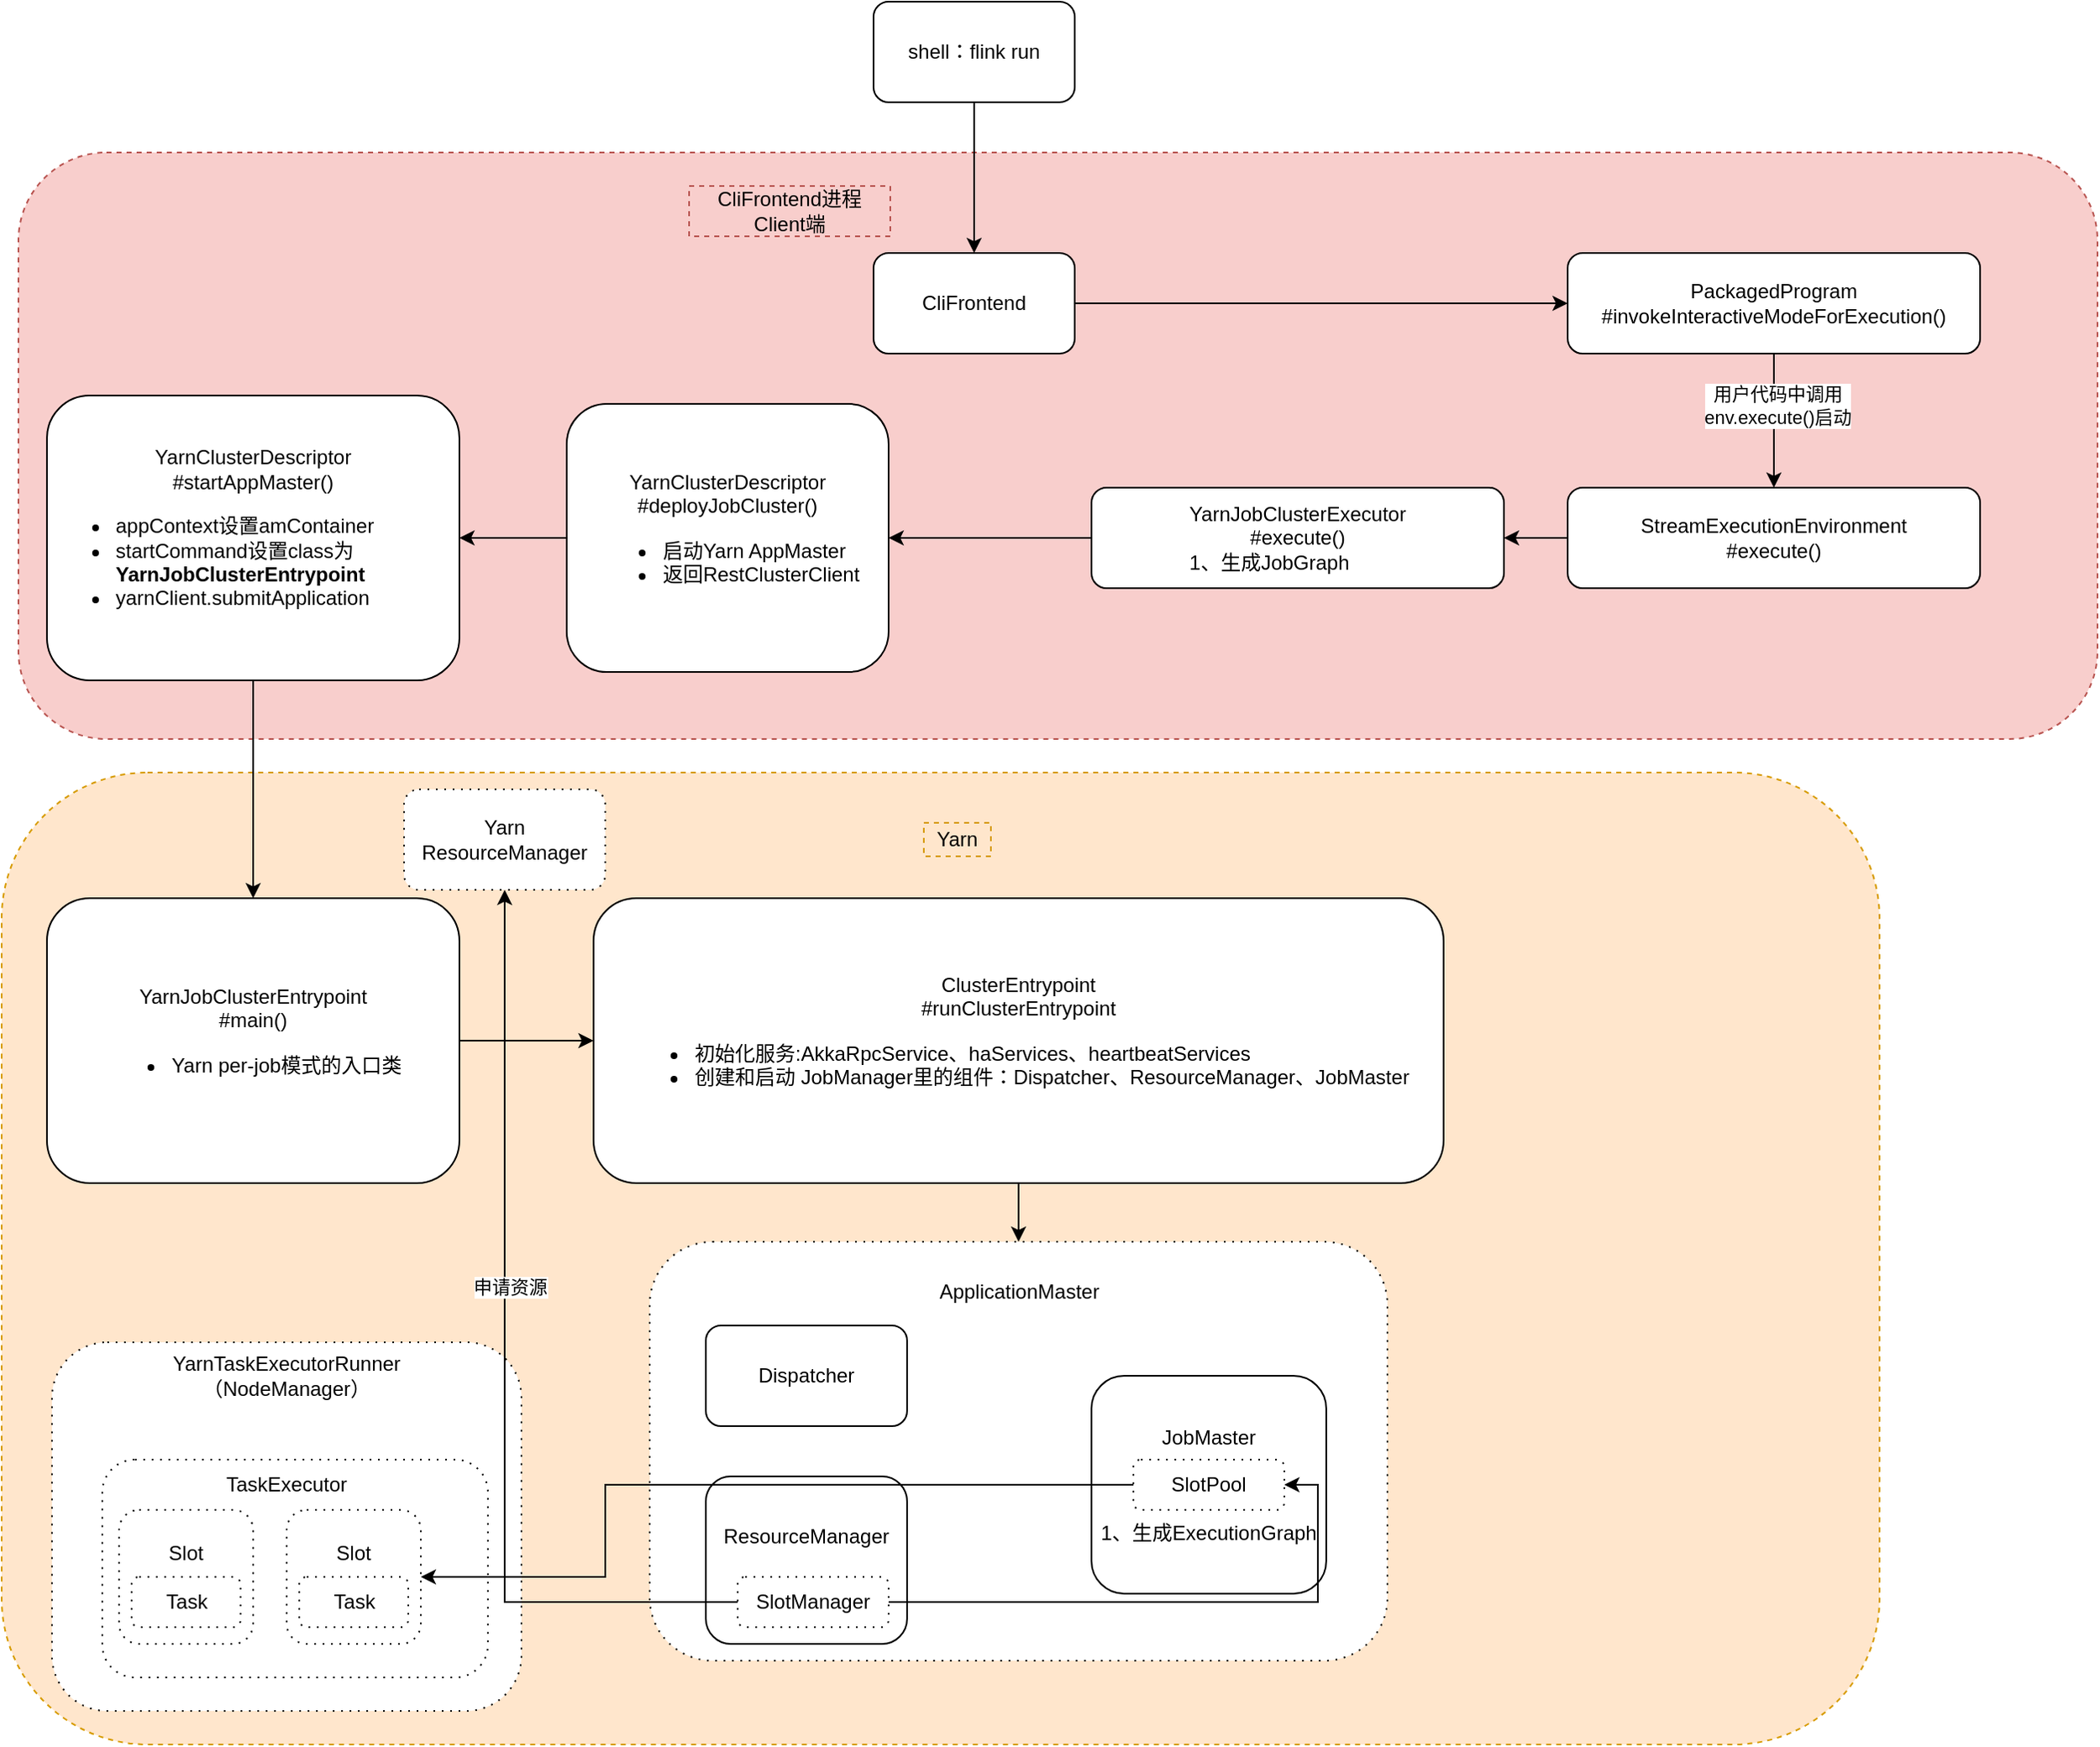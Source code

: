 <mxfile version="13.9.9" type="device"><diagram id="GYaTN1nSRISPJZuM1Gkw" name="第 1 页"><mxGraphModel dx="1851" dy="592" grid="1" gridSize="10" guides="1" tooltips="1" connect="1" arrows="1" fold="1" page="1" pageScale="1" pageWidth="827" pageHeight="1169" math="0" shadow="0"><root><mxCell id="0"/><mxCell id="1" parent="0"/><mxCell id="tH4QWkxIS2ExQ86AvYCp-3" value="" style="rounded=1;whiteSpace=wrap;html=1;dashed=1;fillColor=#ffe6cc;strokeColor=#d79b00;" vertex="1" parent="1"><mxGeometry x="-440" y="510" width="1120" height="580" as="geometry"/></mxCell><mxCell id="tH4QWkxIS2ExQ86AvYCp-1" value="" style="rounded=1;whiteSpace=wrap;html=1;dashed=1;fillColor=#f8cecc;strokeColor=#b85450;" vertex="1" parent="1"><mxGeometry x="-430" y="140" width="1240" height="350" as="geometry"/></mxCell><mxCell id="3EbJK1v0618LVgEYujZU-3" style="edgeStyle=orthogonalEdgeStyle;rounded=0;orthogonalLoop=1;jettySize=auto;html=1;entryX=0.5;entryY=0;entryDx=0;entryDy=0;" parent="1" source="3EbJK1v0618LVgEYujZU-1" target="3EbJK1v0618LVgEYujZU-2" edge="1"><mxGeometry relative="1" as="geometry"/></mxCell><mxCell id="3EbJK1v0618LVgEYujZU-1" value="shell：flink run" style="rounded=1;whiteSpace=wrap;html=1;" parent="1" vertex="1"><mxGeometry x="80" y="50" width="120" height="60" as="geometry"/></mxCell><mxCell id="3EbJK1v0618LVgEYujZU-5" value="" style="edgeStyle=orthogonalEdgeStyle;rounded=0;orthogonalLoop=1;jettySize=auto;html=1;" parent="1" source="3EbJK1v0618LVgEYujZU-2" target="3EbJK1v0618LVgEYujZU-4" edge="1"><mxGeometry relative="1" as="geometry"/></mxCell><mxCell id="3EbJK1v0618LVgEYujZU-2" value="CliFrontend" style="rounded=1;whiteSpace=wrap;html=1;" parent="1" vertex="1"><mxGeometry x="80" y="200" width="120" height="60" as="geometry"/></mxCell><mxCell id="3EbJK1v0618LVgEYujZU-7" value="" style="edgeStyle=orthogonalEdgeStyle;rounded=0;orthogonalLoop=1;jettySize=auto;html=1;" parent="1" source="3EbJK1v0618LVgEYujZU-4" target="3EbJK1v0618LVgEYujZU-6" edge="1"><mxGeometry relative="1" as="geometry"/></mxCell><mxCell id="3EbJK1v0618LVgEYujZU-8" value="用户代码中调用&lt;br&gt;env.execute()启动" style="edgeLabel;html=1;align=center;verticalAlign=middle;resizable=0;points=[];" parent="3EbJK1v0618LVgEYujZU-7" vertex="1" connectable="0"><mxGeometry x="-0.235" y="2" relative="1" as="geometry"><mxPoint as="offset"/></mxGeometry></mxCell><mxCell id="3EbJK1v0618LVgEYujZU-4" value="PackagedProgram&lt;br&gt;#invokeInteractiveModeForExecution()" style="rounded=1;whiteSpace=wrap;html=1;" parent="1" vertex="1"><mxGeometry x="494" y="200" width="246" height="60" as="geometry"/></mxCell><mxCell id="3EbJK1v0618LVgEYujZU-10" value="" style="edgeStyle=orthogonalEdgeStyle;rounded=0;orthogonalLoop=1;jettySize=auto;html=1;" parent="1" source="3EbJK1v0618LVgEYujZU-6" target="3EbJK1v0618LVgEYujZU-9" edge="1"><mxGeometry relative="1" as="geometry"/></mxCell><mxCell id="3EbJK1v0618LVgEYujZU-6" value="StreamExecutionEnvironment&lt;br&gt;#execute()" style="rounded=1;whiteSpace=wrap;html=1;" parent="1" vertex="1"><mxGeometry x="494" y="340" width="246" height="60" as="geometry"/></mxCell><mxCell id="3EbJK1v0618LVgEYujZU-12" value="" style="edgeStyle=orthogonalEdgeStyle;rounded=0;orthogonalLoop=1;jettySize=auto;html=1;" parent="1" source="3EbJK1v0618LVgEYujZU-9" target="3EbJK1v0618LVgEYujZU-11" edge="1"><mxGeometry relative="1" as="geometry"/></mxCell><mxCell id="3EbJK1v0618LVgEYujZU-9" value="YarnJobClusterExecutor&lt;br&gt;#execute()&lt;br&gt;&lt;div style=&quot;text-align: left&quot;&gt;1、生成JobGraph&lt;/div&gt;" style="rounded=1;whiteSpace=wrap;html=1;" parent="1" vertex="1"><mxGeometry x="210" y="340" width="246" height="60" as="geometry"/></mxCell><mxCell id="3EbJK1v0618LVgEYujZU-14" value="" style="edgeStyle=orthogonalEdgeStyle;rounded=0;orthogonalLoop=1;jettySize=auto;html=1;" parent="1" source="3EbJK1v0618LVgEYujZU-11" target="3EbJK1v0618LVgEYujZU-13" edge="1"><mxGeometry relative="1" as="geometry"/></mxCell><mxCell id="3EbJK1v0618LVgEYujZU-11" value="YarnClusterDescriptor&lt;br&gt;#deployJobCluster()&lt;br&gt;&lt;div style=&quot;text-align: left&quot;&gt;&lt;ul&gt;&lt;li style=&quot;text-align: left&quot;&gt;启动Yarn AppMaster&lt;/li&gt;&lt;li style=&quot;text-align: left&quot;&gt;返回RestClusterClient&lt;/li&gt;&lt;/ul&gt;&lt;/div&gt;" style="rounded=1;whiteSpace=wrap;html=1;align=center;" parent="1" vertex="1"><mxGeometry x="-103" y="290" width="192" height="160" as="geometry"/></mxCell><mxCell id="3EbJK1v0618LVgEYujZU-16" value="" style="edgeStyle=orthogonalEdgeStyle;rounded=0;orthogonalLoop=1;jettySize=auto;html=1;" parent="1" source="3EbJK1v0618LVgEYujZU-13" target="3EbJK1v0618LVgEYujZU-15" edge="1"><mxGeometry relative="1" as="geometry"/></mxCell><mxCell id="3EbJK1v0618LVgEYujZU-13" value="YarnClusterDescriptor&lt;br&gt;#startAppMaster()&lt;br&gt;&lt;div style=&quot;text-align: left&quot;&gt;&lt;ul&gt;&lt;li&gt;appContext设置amContainer&lt;br&gt;&lt;/li&gt;&lt;li&gt;startCommand设置class为&lt;b&gt;YarnJobClusterEntrypoint&lt;/b&gt;&lt;/li&gt;&lt;li&gt;yarnClient.submitApplication&lt;br&gt;&lt;/li&gt;&lt;/ul&gt;&lt;/div&gt;" style="rounded=1;whiteSpace=wrap;html=1;" parent="1" vertex="1"><mxGeometry x="-413" y="285" width="246" height="170" as="geometry"/></mxCell><mxCell id="3EbJK1v0618LVgEYujZU-18" value="" style="edgeStyle=orthogonalEdgeStyle;rounded=0;orthogonalLoop=1;jettySize=auto;html=1;" parent="1" source="3EbJK1v0618LVgEYujZU-15" target="3EbJK1v0618LVgEYujZU-17" edge="1"><mxGeometry relative="1" as="geometry"/></mxCell><mxCell id="3EbJK1v0618LVgEYujZU-15" value="YarnJobClusterEntrypoint&lt;br&gt;#main()&lt;br&gt;&lt;div style=&quot;text-align: left&quot;&gt;&lt;ul&gt;&lt;li&gt;Yarn per-job模式的入口类&lt;br&gt;&lt;/li&gt;&lt;/ul&gt;&lt;/div&gt;" style="rounded=1;whiteSpace=wrap;html=1;" parent="1" vertex="1"><mxGeometry x="-413" y="585" width="246" height="170" as="geometry"/></mxCell><mxCell id="tH4QWkxIS2ExQ86AvYCp-7" style="edgeStyle=orthogonalEdgeStyle;rounded=0;orthogonalLoop=1;jettySize=auto;html=1;" edge="1" parent="1" source="3EbJK1v0618LVgEYujZU-17" target="tH4QWkxIS2ExQ86AvYCp-5"><mxGeometry relative="1" as="geometry"/></mxCell><mxCell id="3EbJK1v0618LVgEYujZU-17" value="ClusterEntrypoint&lt;br&gt;#runClusterEntrypoint&lt;br&gt;&lt;div style=&quot;text-align: left&quot;&gt;&lt;ul&gt;&lt;li&gt;初始化服务:AkkaRpcService、haServices、heartbeatServices&lt;br&gt;&lt;/li&gt;&lt;li&gt;创建和启动 JobManager里的组件：Dispatcher、ResourceManager、JobMaster&lt;br&gt;&lt;/li&gt;&lt;/ul&gt;&lt;/div&gt;" style="rounded=1;whiteSpace=wrap;html=1;align=center;" parent="1" vertex="1"><mxGeometry x="-87" y="585" width="507" height="170" as="geometry"/></mxCell><mxCell id="tH4QWkxIS2ExQ86AvYCp-2" value="CliFrontend进程&lt;br&gt;Client端" style="text;html=1;strokeColor=#b85450;fillColor=#f8cecc;align=center;verticalAlign=middle;whiteSpace=wrap;rounded=0;dashed=1;" vertex="1" parent="1"><mxGeometry x="-30" y="160" width="120" height="30" as="geometry"/></mxCell><mxCell id="tH4QWkxIS2ExQ86AvYCp-4" value="Yarn" style="text;html=1;strokeColor=#d79b00;fillColor=#ffe6cc;align=center;verticalAlign=middle;whiteSpace=wrap;rounded=0;dashed=1;" vertex="1" parent="1"><mxGeometry x="110" y="540" width="40" height="20" as="geometry"/></mxCell><mxCell id="tH4QWkxIS2ExQ86AvYCp-5" value="" style="rounded=1;whiteSpace=wrap;html=1;dashed=1;dashPattern=1 4;" vertex="1" parent="1"><mxGeometry x="-53.5" y="790" width="440" height="250" as="geometry"/></mxCell><mxCell id="tH4QWkxIS2ExQ86AvYCp-8" value="ApplicationMaster" style="text;html=1;strokeColor=none;fillColor=none;align=center;verticalAlign=middle;whiteSpace=wrap;rounded=0;" vertex="1" parent="1"><mxGeometry x="146.5" y="810" width="40" height="20" as="geometry"/></mxCell><mxCell id="tH4QWkxIS2ExQ86AvYCp-9" value="Dispatcher" style="rounded=1;whiteSpace=wrap;html=1;" vertex="1" parent="1"><mxGeometry x="-20" y="840" width="120" height="60" as="geometry"/></mxCell><mxCell id="tH4QWkxIS2ExQ86AvYCp-10" value="ResourceManager&lt;br&gt;&lt;br&gt;&lt;br&gt;" style="rounded=1;whiteSpace=wrap;html=1;" vertex="1" parent="1"><mxGeometry x="-20" y="930" width="120" height="100" as="geometry"/></mxCell><mxCell id="tH4QWkxIS2ExQ86AvYCp-11" value="Yarn ResourceManager" style="rounded=1;whiteSpace=wrap;html=1;dashed=1;dashPattern=1 4;" vertex="1" parent="1"><mxGeometry x="-200" y="520" width="120" height="60" as="geometry"/></mxCell><mxCell id="tH4QWkxIS2ExQ86AvYCp-12" value="SlotManager" style="rounded=1;whiteSpace=wrap;html=1;dashed=1;dashPattern=1 4;" vertex="1" parent="1"><mxGeometry x="-1" y="990" width="90" height="30" as="geometry"/></mxCell><mxCell id="tH4QWkxIS2ExQ86AvYCp-13" value="JobMaster&lt;br&gt;&lt;br&gt;&lt;br&gt;&lt;br&gt;&lt;div style=&quot;text-align: left&quot;&gt;1、生成ExecutionGraph&lt;/div&gt;" style="rounded=1;whiteSpace=wrap;html=1;" vertex="1" parent="1"><mxGeometry x="210" y="870" width="140" height="130" as="geometry"/></mxCell><mxCell id="tH4QWkxIS2ExQ86AvYCp-14" value="SlotPool" style="rounded=1;whiteSpace=wrap;html=1;dashed=1;dashPattern=1 4;" vertex="1" parent="1"><mxGeometry x="235" y="920" width="90" height="30" as="geometry"/></mxCell><mxCell id="tH4QWkxIS2ExQ86AvYCp-15" value="" style="rounded=1;whiteSpace=wrap;html=1;dashed=1;dashPattern=1 4;" vertex="1" parent="1"><mxGeometry x="-410" y="850" width="280" height="220" as="geometry"/></mxCell><mxCell id="tH4QWkxIS2ExQ86AvYCp-16" value="YarnTaskExecutorRunner&lt;br&gt;（NodeManager）" style="text;html=1;strokeColor=none;fillColor=none;align=center;verticalAlign=middle;whiteSpace=wrap;rounded=0;dashed=1;dashPattern=1 4;" vertex="1" parent="1"><mxGeometry x="-290" y="860" width="40" height="20" as="geometry"/></mxCell><mxCell id="tH4QWkxIS2ExQ86AvYCp-17" value="" style="rounded=1;whiteSpace=wrap;html=1;dashed=1;dashPattern=1 4;" vertex="1" parent="1"><mxGeometry x="-380" y="920" width="230" height="130" as="geometry"/></mxCell><mxCell id="tH4QWkxIS2ExQ86AvYCp-18" value="TaskExecutor" style="text;html=1;strokeColor=none;fillColor=none;align=center;verticalAlign=middle;whiteSpace=wrap;rounded=0;dashed=1;dashPattern=1 4;" vertex="1" parent="1"><mxGeometry x="-290" y="925" width="40" height="20" as="geometry"/></mxCell><mxCell id="tH4QWkxIS2ExQ86AvYCp-20" value="&lt;br&gt;&lt;br&gt;Slot&lt;br&gt;&lt;br&gt;&lt;br&gt;&lt;br&gt;&lt;br&gt;" style="rounded=1;whiteSpace=wrap;html=1;dashed=1;dashPattern=1 4;" vertex="1" parent="1"><mxGeometry x="-370" y="950" width="80" height="80" as="geometry"/></mxCell><mxCell id="tH4QWkxIS2ExQ86AvYCp-21" value="Task" style="rounded=1;whiteSpace=wrap;html=1;dashed=1;dashPattern=1 4;" vertex="1" parent="1"><mxGeometry x="-362.5" y="990" width="65" height="30" as="geometry"/></mxCell><mxCell id="tH4QWkxIS2ExQ86AvYCp-22" value="&lt;br&gt;&lt;br&gt;Slot&lt;br&gt;&lt;br&gt;&lt;br&gt;&lt;br&gt;&lt;br&gt;" style="rounded=1;whiteSpace=wrap;html=1;dashed=1;dashPattern=1 4;" vertex="1" parent="1"><mxGeometry x="-270" y="950" width="80" height="80" as="geometry"/></mxCell><mxCell id="tH4QWkxIS2ExQ86AvYCp-23" value="Task" style="rounded=1;whiteSpace=wrap;html=1;dashed=1;dashPattern=1 4;" vertex="1" parent="1"><mxGeometry x="-262.5" y="990" width="65" height="30" as="geometry"/></mxCell><mxCell id="tH4QWkxIS2ExQ86AvYCp-25" style="edgeStyle=orthogonalEdgeStyle;rounded=0;orthogonalLoop=1;jettySize=auto;html=1;entryX=0.5;entryY=1;entryDx=0;entryDy=0;" edge="1" parent="1" source="tH4QWkxIS2ExQ86AvYCp-12" target="tH4QWkxIS2ExQ86AvYCp-11"><mxGeometry relative="1" as="geometry"/></mxCell><mxCell id="tH4QWkxIS2ExQ86AvYCp-26" value="申请资源" style="edgeLabel;html=1;align=center;verticalAlign=middle;resizable=0;points=[];" vertex="1" connectable="0" parent="tH4QWkxIS2ExQ86AvYCp-25"><mxGeometry x="0.162" y="-3" relative="1" as="geometry"><mxPoint as="offset"/></mxGeometry></mxCell><mxCell id="tH4QWkxIS2ExQ86AvYCp-28" style="edgeStyle=orthogonalEdgeStyle;rounded=0;orthogonalLoop=1;jettySize=auto;html=1;exitX=1;exitY=0.5;exitDx=0;exitDy=0;entryX=1;entryY=0.5;entryDx=0;entryDy=0;" edge="1" parent="1" source="tH4QWkxIS2ExQ86AvYCp-12" target="tH4QWkxIS2ExQ86AvYCp-14"><mxGeometry relative="1" as="geometry"/></mxCell><mxCell id="tH4QWkxIS2ExQ86AvYCp-30" style="edgeStyle=orthogonalEdgeStyle;rounded=0;orthogonalLoop=1;jettySize=auto;html=1;" edge="1" parent="1" source="tH4QWkxIS2ExQ86AvYCp-14" target="tH4QWkxIS2ExQ86AvYCp-22"><mxGeometry relative="1" as="geometry"><Array as="points"><mxPoint x="-80" y="935"/><mxPoint x="-80" y="990"/></Array></mxGeometry></mxCell></root></mxGraphModel></diagram></mxfile>